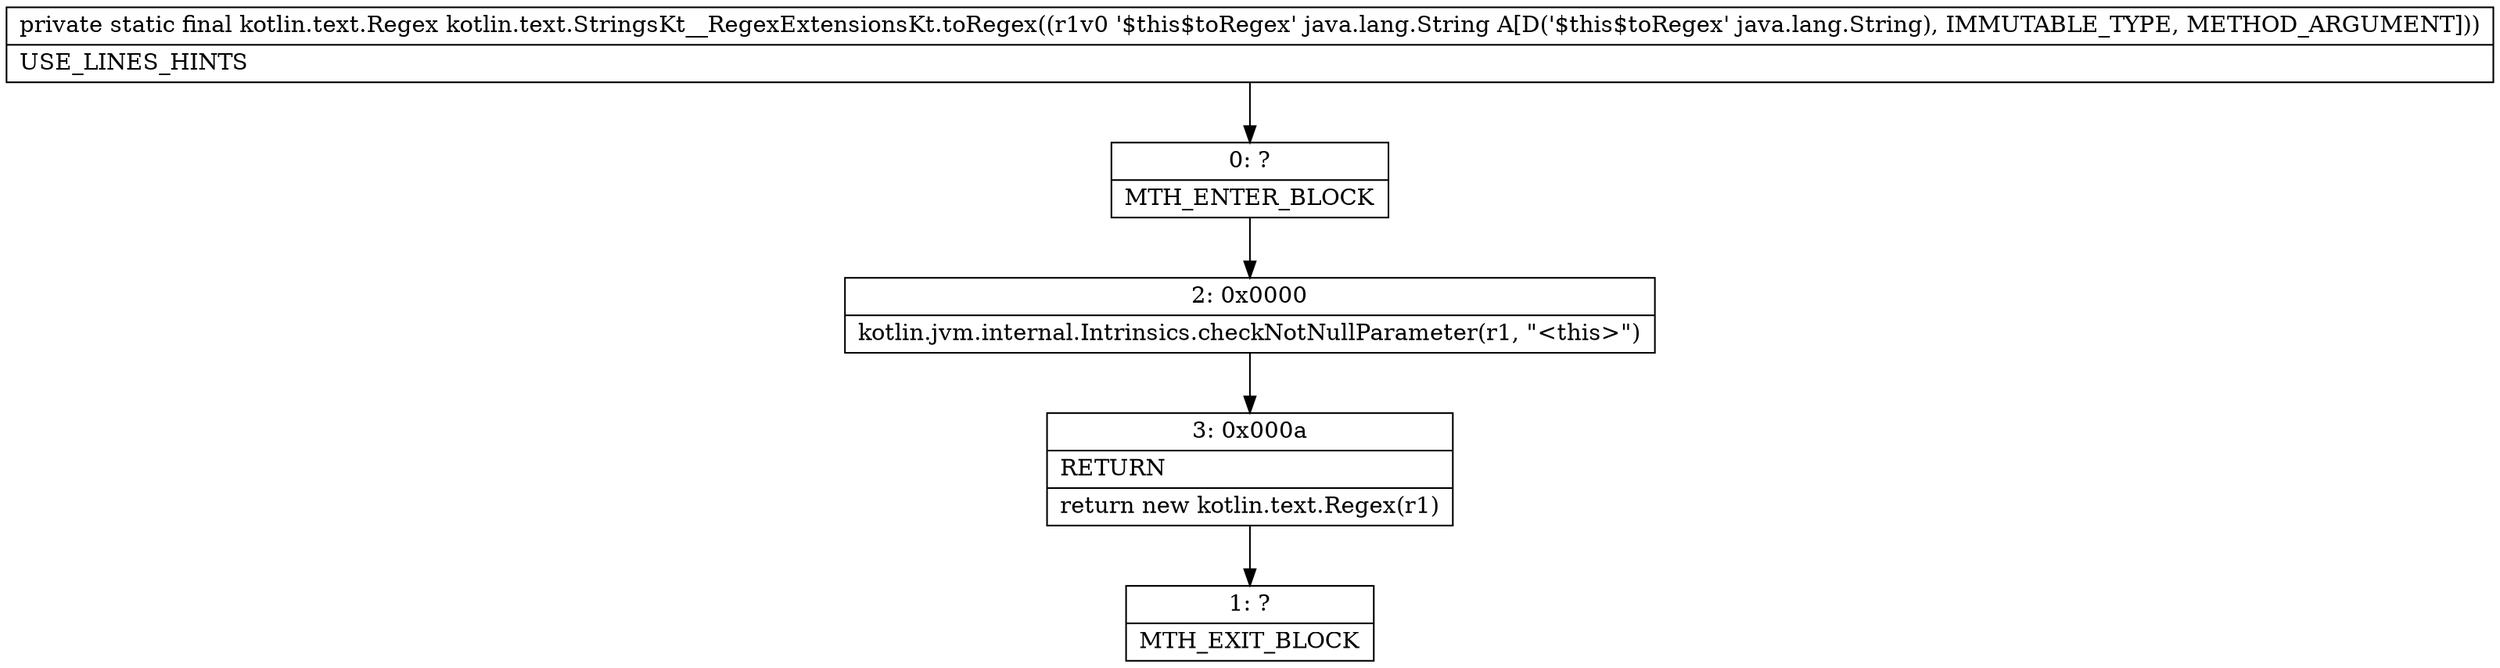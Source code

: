 digraph "CFG forkotlin.text.StringsKt__RegexExtensionsKt.toRegex(Ljava\/lang\/String;)Lkotlin\/text\/Regex;" {
Node_0 [shape=record,label="{0\:\ ?|MTH_ENTER_BLOCK\l}"];
Node_2 [shape=record,label="{2\:\ 0x0000|kotlin.jvm.internal.Intrinsics.checkNotNullParameter(r1, \"\<this\>\")\l}"];
Node_3 [shape=record,label="{3\:\ 0x000a|RETURN\l|return new kotlin.text.Regex(r1)\l}"];
Node_1 [shape=record,label="{1\:\ ?|MTH_EXIT_BLOCK\l}"];
MethodNode[shape=record,label="{private static final kotlin.text.Regex kotlin.text.StringsKt__RegexExtensionsKt.toRegex((r1v0 '$this$toRegex' java.lang.String A[D('$this$toRegex' java.lang.String), IMMUTABLE_TYPE, METHOD_ARGUMENT]))  | USE_LINES_HINTS\l}"];
MethodNode -> Node_0;Node_0 -> Node_2;
Node_2 -> Node_3;
Node_3 -> Node_1;
}

